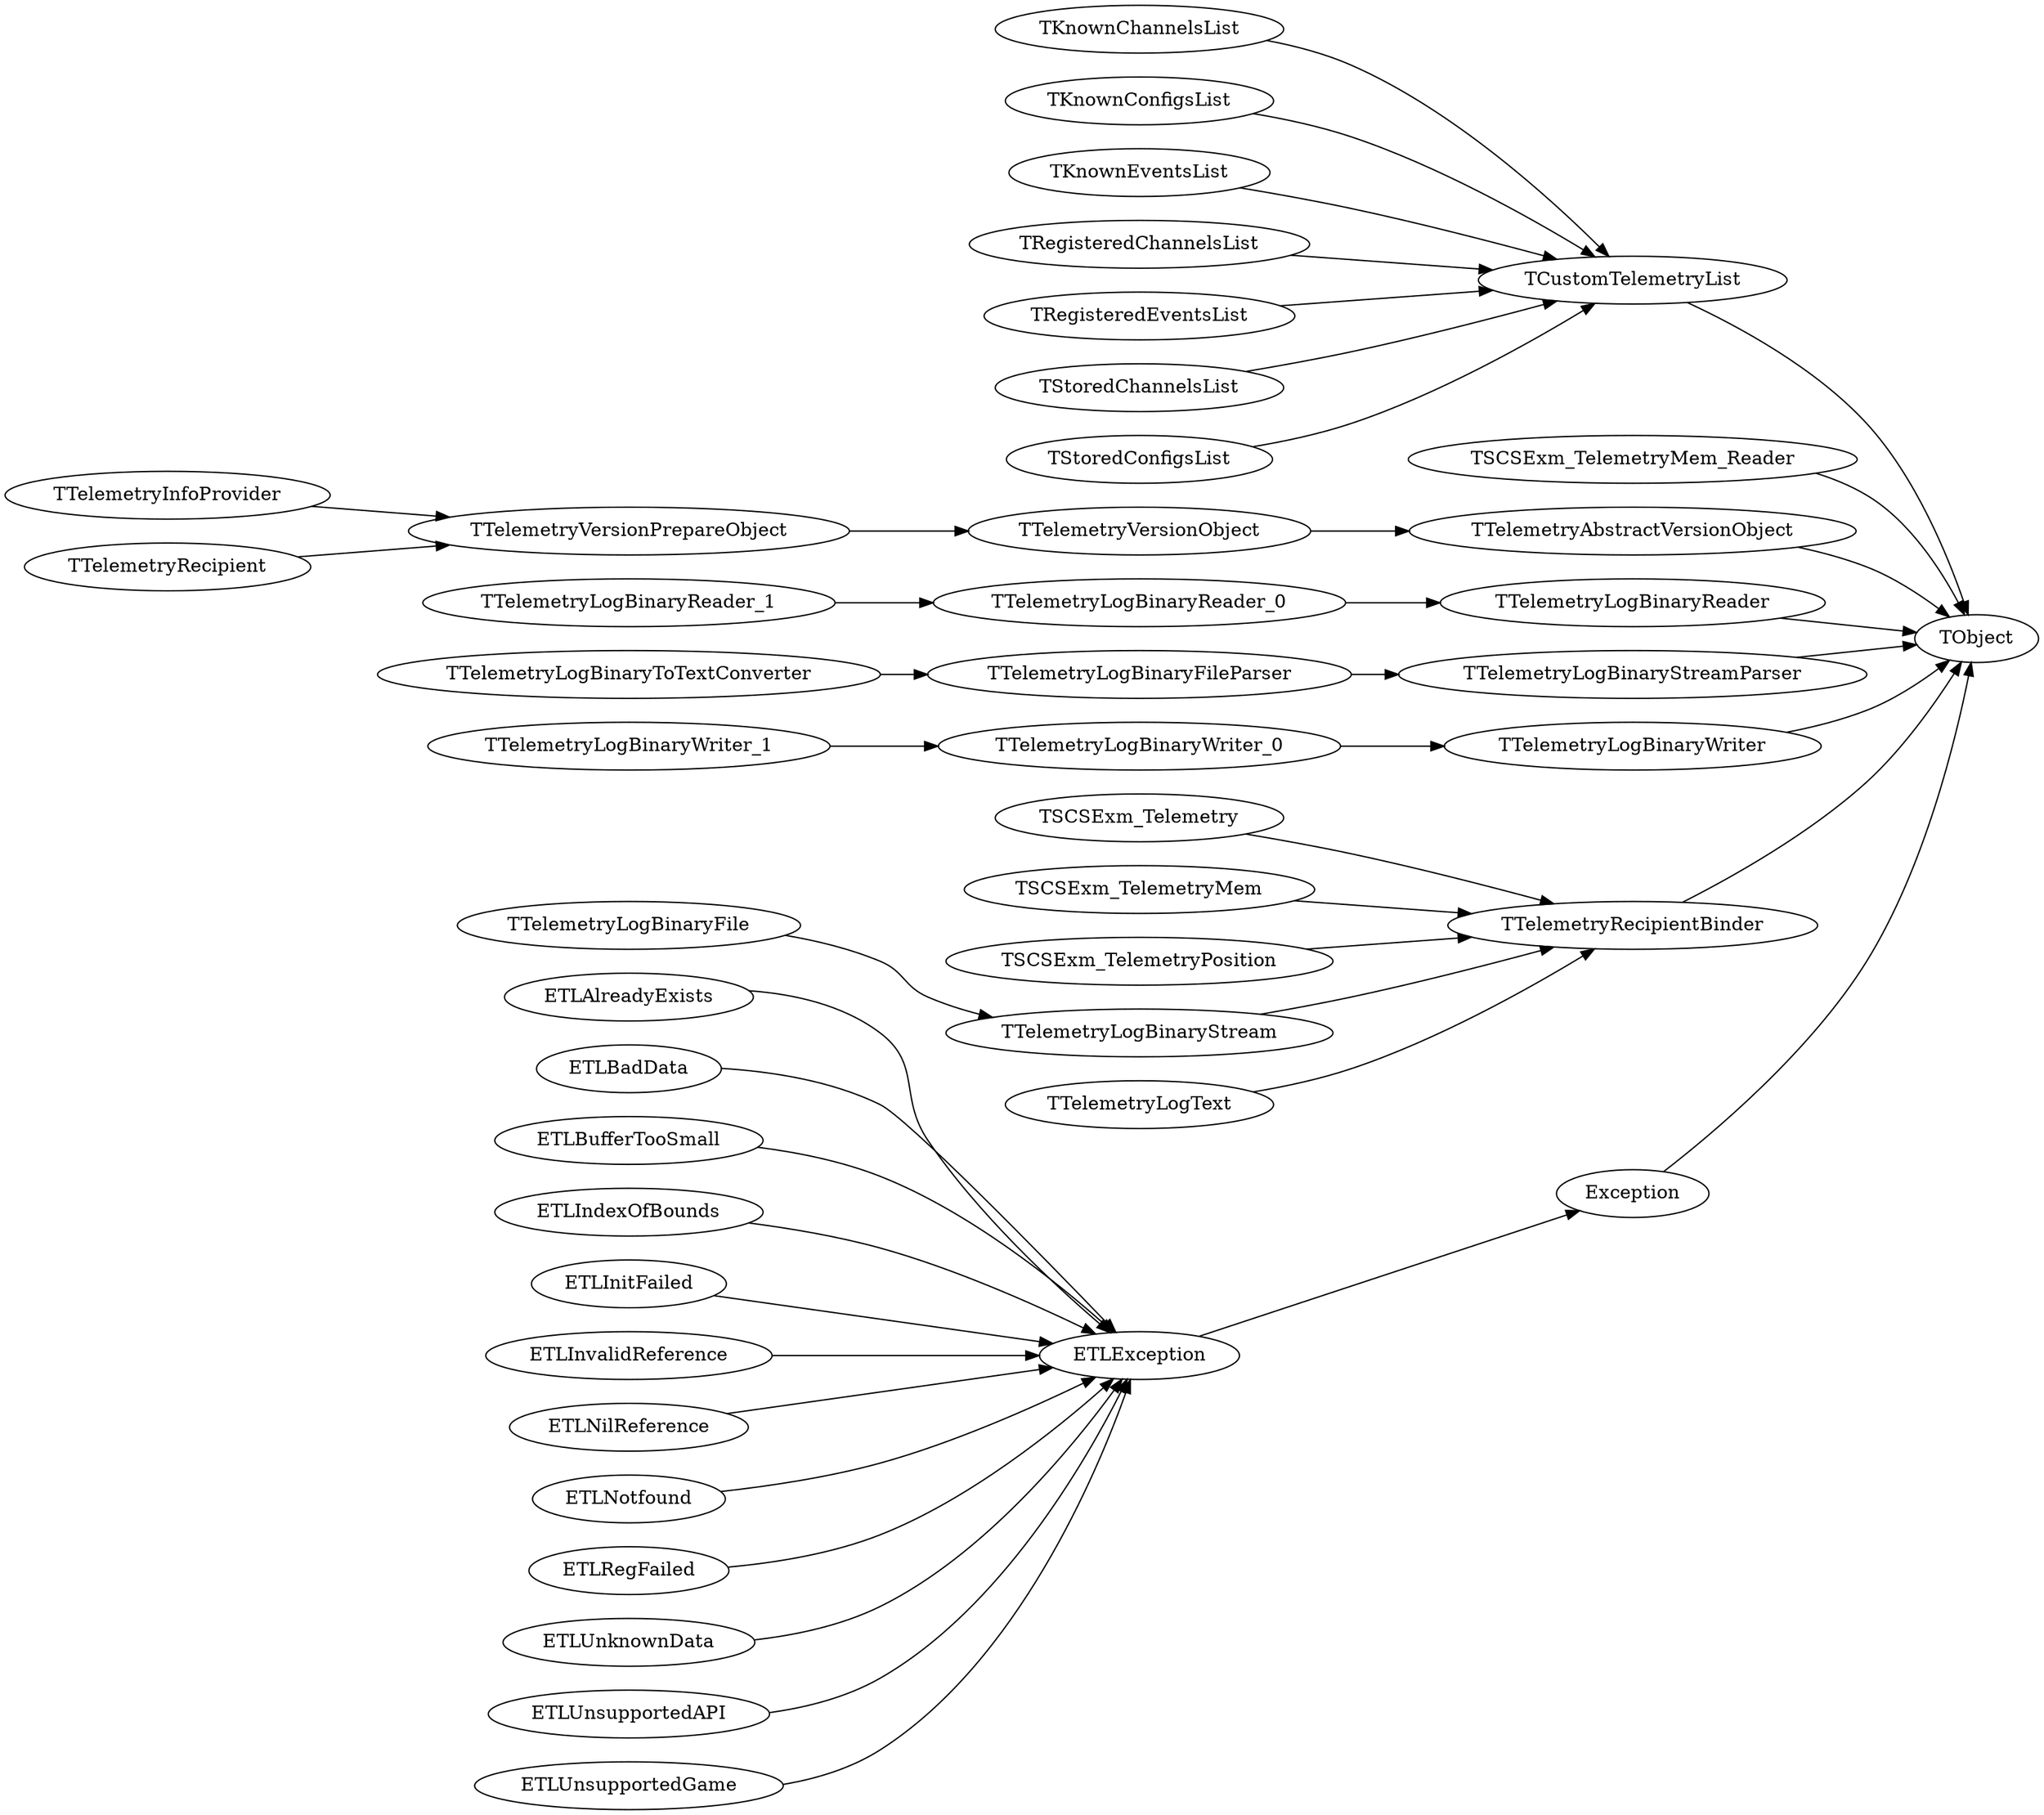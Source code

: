 DiGraph Classes {
rankdir="LR"
  Exception -> TObject
  ETLException -> Exception
  ETLException [href="TelemetryCommon.ETLException.html"]
  ETLAlreadyExists -> ETLException
  ETLAlreadyExists [href="TelemetryCommon.ETLAlreadyExists.html"]
  ETLBadData -> ETLException
  ETLBadData [href="TelemetryCommon.ETLBadData.html"]
  ETLBufferTooSmall -> ETLException
  ETLBufferTooSmall [href="TelemetryCommon.ETLBufferTooSmall.html"]
  ETLIndexOfBounds -> ETLException
  ETLIndexOfBounds [href="TelemetryCommon.ETLIndexOfBounds.html"]
  ETLInitFailed -> ETLException
  ETLInitFailed [href="TelemetryCommon.ETLInitFailed.html"]
  ETLInvalidReference -> ETLException
  ETLInvalidReference [href="TelemetryCommon.ETLInvalidReference.html"]
  ETLNilReference -> ETLException
  ETLNilReference [href="TelemetryCommon.ETLNilReference.html"]
  ETLNotfound -> ETLException
  ETLNotfound [href="TelemetryCommon.ETLNotfound.html"]
  ETLRegFailed -> ETLException
  ETLRegFailed [href="TelemetryCommon.ETLRegFailed.html"]
  ETLUnknownData -> ETLException
  ETLUnknownData [href="TelemetryCommon.ETLUnknownData.html"]
  ETLUnsupportedAPI -> ETLException
  ETLUnsupportedAPI [href="TelemetryCommon.ETLUnsupportedAPI.html"]
  ETLUnsupportedGame -> ETLException
  ETLUnsupportedGame [href="TelemetryCommon.ETLUnsupportedGame.html"]
  TCustomTelemetryList -> TObject
  TCustomTelemetryList [href="TelemetryLists.TCustomTelemetryList.html"]
  TKnownChannelsList -> TCustomTelemetryList
  TKnownChannelsList [href="TelemetryLists.TKnownChannelsList.html"]
  TKnownConfigsList -> TCustomTelemetryList
  TKnownConfigsList [href="TelemetryLists.TKnownConfigsList.html"]
  TKnownEventsList -> TCustomTelemetryList
  TKnownEventsList [href="TelemetryLists.TKnownEventsList.html"]
  TRegisteredChannelsList -> TCustomTelemetryList
  TRegisteredChannelsList [href="TelemetryLists.TRegisteredChannelsList.html"]
  TRegisteredEventsList -> TCustomTelemetryList
  TRegisteredEventsList [href="TelemetryLists.TRegisteredEventsList.html"]
  TStoredChannelsList -> TCustomTelemetryList
  TStoredChannelsList [href="TelemetryLists.TStoredChannelsList.html"]
  TStoredConfigsList -> TCustomTelemetryList
  TStoredConfigsList [href="TelemetryLists.TStoredConfigsList.html"]
  TSCSExm_TelemetryMem_Reader -> TObject
  TSCSExm_TelemetryMem_Reader [href="TelemetrySCSExample_telemetry_mem.TSCSExm_TelemetryMem_Reader.html"]
  TTelemetryAbstractVersionObject -> TObject
  TTelemetryAbstractVersionObject [href="TelemetryVersionObjects.TTelemetryAbstractVersionObject.html"]
  TTelemetryVersionObject -> TTelemetryAbstractVersionObject
  TTelemetryVersionObject [href="TelemetryVersionObjects.TTelemetryVersionObject.html"]
  TTelemetryVersionPrepareObject -> TTelemetryVersionObject
  TTelemetryVersionPrepareObject [href="TelemetryVersionObjects.TTelemetryVersionPrepareObject.html"]
  TTelemetryInfoProvider -> TTelemetryVersionPrepareObject
  TTelemetryInfoProvider [href="TelemetryInfoProvider.TTelemetryInfoProvider.html"]
  TTelemetryRecipient -> TTelemetryVersionPrepareObject
  TTelemetryRecipient [href="TelemetryRecipient.TTelemetryRecipient.html"]
  TTelemetryLogBinaryReader -> TObject
  TTelemetryLogBinaryReader [href="TelemetryLogBinaryParser.TTelemetryLogBinaryReader.html"]
  TTelemetryLogBinaryReader_0 -> TTelemetryLogBinaryReader
  TTelemetryLogBinaryReader_0 [href="TelemetryLogBinaryParser.TTelemetryLogBinaryReader_0.html"]
  TTelemetryLogBinaryReader_1 -> TTelemetryLogBinaryReader_0
  TTelemetryLogBinaryReader_1 [href="TelemetryLogBinaryParser.TTelemetryLogBinaryReader_1.html"]
  TTelemetryLogBinaryStreamParser -> TObject
  TTelemetryLogBinaryStreamParser [href="TelemetryLogBinaryParser.TTelemetryLogBinaryStreamParser.html"]
  TTelemetryLogBinaryFileParser -> TTelemetryLogBinaryStreamParser
  TTelemetryLogBinaryFileParser [href="TelemetryLogBinaryParser.TTelemetryLogBinaryFileParser.html"]
  TTelemetryLogBinaryToTextConverter -> TTelemetryLogBinaryFileParser
  TTelemetryLogBinaryToTextConverter [href="TelemetryLogBinaryParser.TTelemetryLogBinaryToTextConverter.html"]
  TTelemetryLogBinaryWriter -> TObject
  TTelemetryLogBinaryWriter [href="TelemetryLogBinary.TTelemetryLogBinaryWriter.html"]
  TTelemetryLogBinaryWriter_0 -> TTelemetryLogBinaryWriter
  TTelemetryLogBinaryWriter_0 [href="TelemetryLogBinary.TTelemetryLogBinaryWriter_0.html"]
  TTelemetryLogBinaryWriter_1 -> TTelemetryLogBinaryWriter_0
  TTelemetryLogBinaryWriter_1 [href="TelemetryLogBinary.TTelemetryLogBinaryWriter_1.html"]
  TTelemetryRecipientBinder -> TObject
  TTelemetryRecipientBinder [href="TelemetryRecipientBinder.TTelemetryRecipientBinder.html"]
  TSCSExm_Telemetry -> TTelemetryRecipientBinder
  TSCSExm_Telemetry [href="TelemetrySCSExample_telemetry.TSCSExm_Telemetry.html"]
  TSCSExm_TelemetryMem -> TTelemetryRecipientBinder
  TSCSExm_TelemetryMem [href="TelemetrySCSExample_telemetry_mem.TSCSExm_TelemetryMem.html"]
  TSCSExm_TelemetryPosition -> TTelemetryRecipientBinder
  TSCSExm_TelemetryPosition [href="TelemetrySCSExample_telemetry_position.TSCSExm_TelemetryPosition.html"]
  TTelemetryLogBinaryStream -> TTelemetryRecipientBinder
  TTelemetryLogBinaryStream [href="TelemetryLogBinary.TTelemetryLogBinaryStream.html"]
  TTelemetryLogBinaryFile -> TTelemetryLogBinaryStream
  TTelemetryLogBinaryFile [href="TelemetryLogBinary.TTelemetryLogBinaryFile.html"]
  TTelemetryLogText -> TTelemetryRecipientBinder
  TTelemetryLogText [href="TelemetryLogText.TTelemetryLogText.html"]
}
